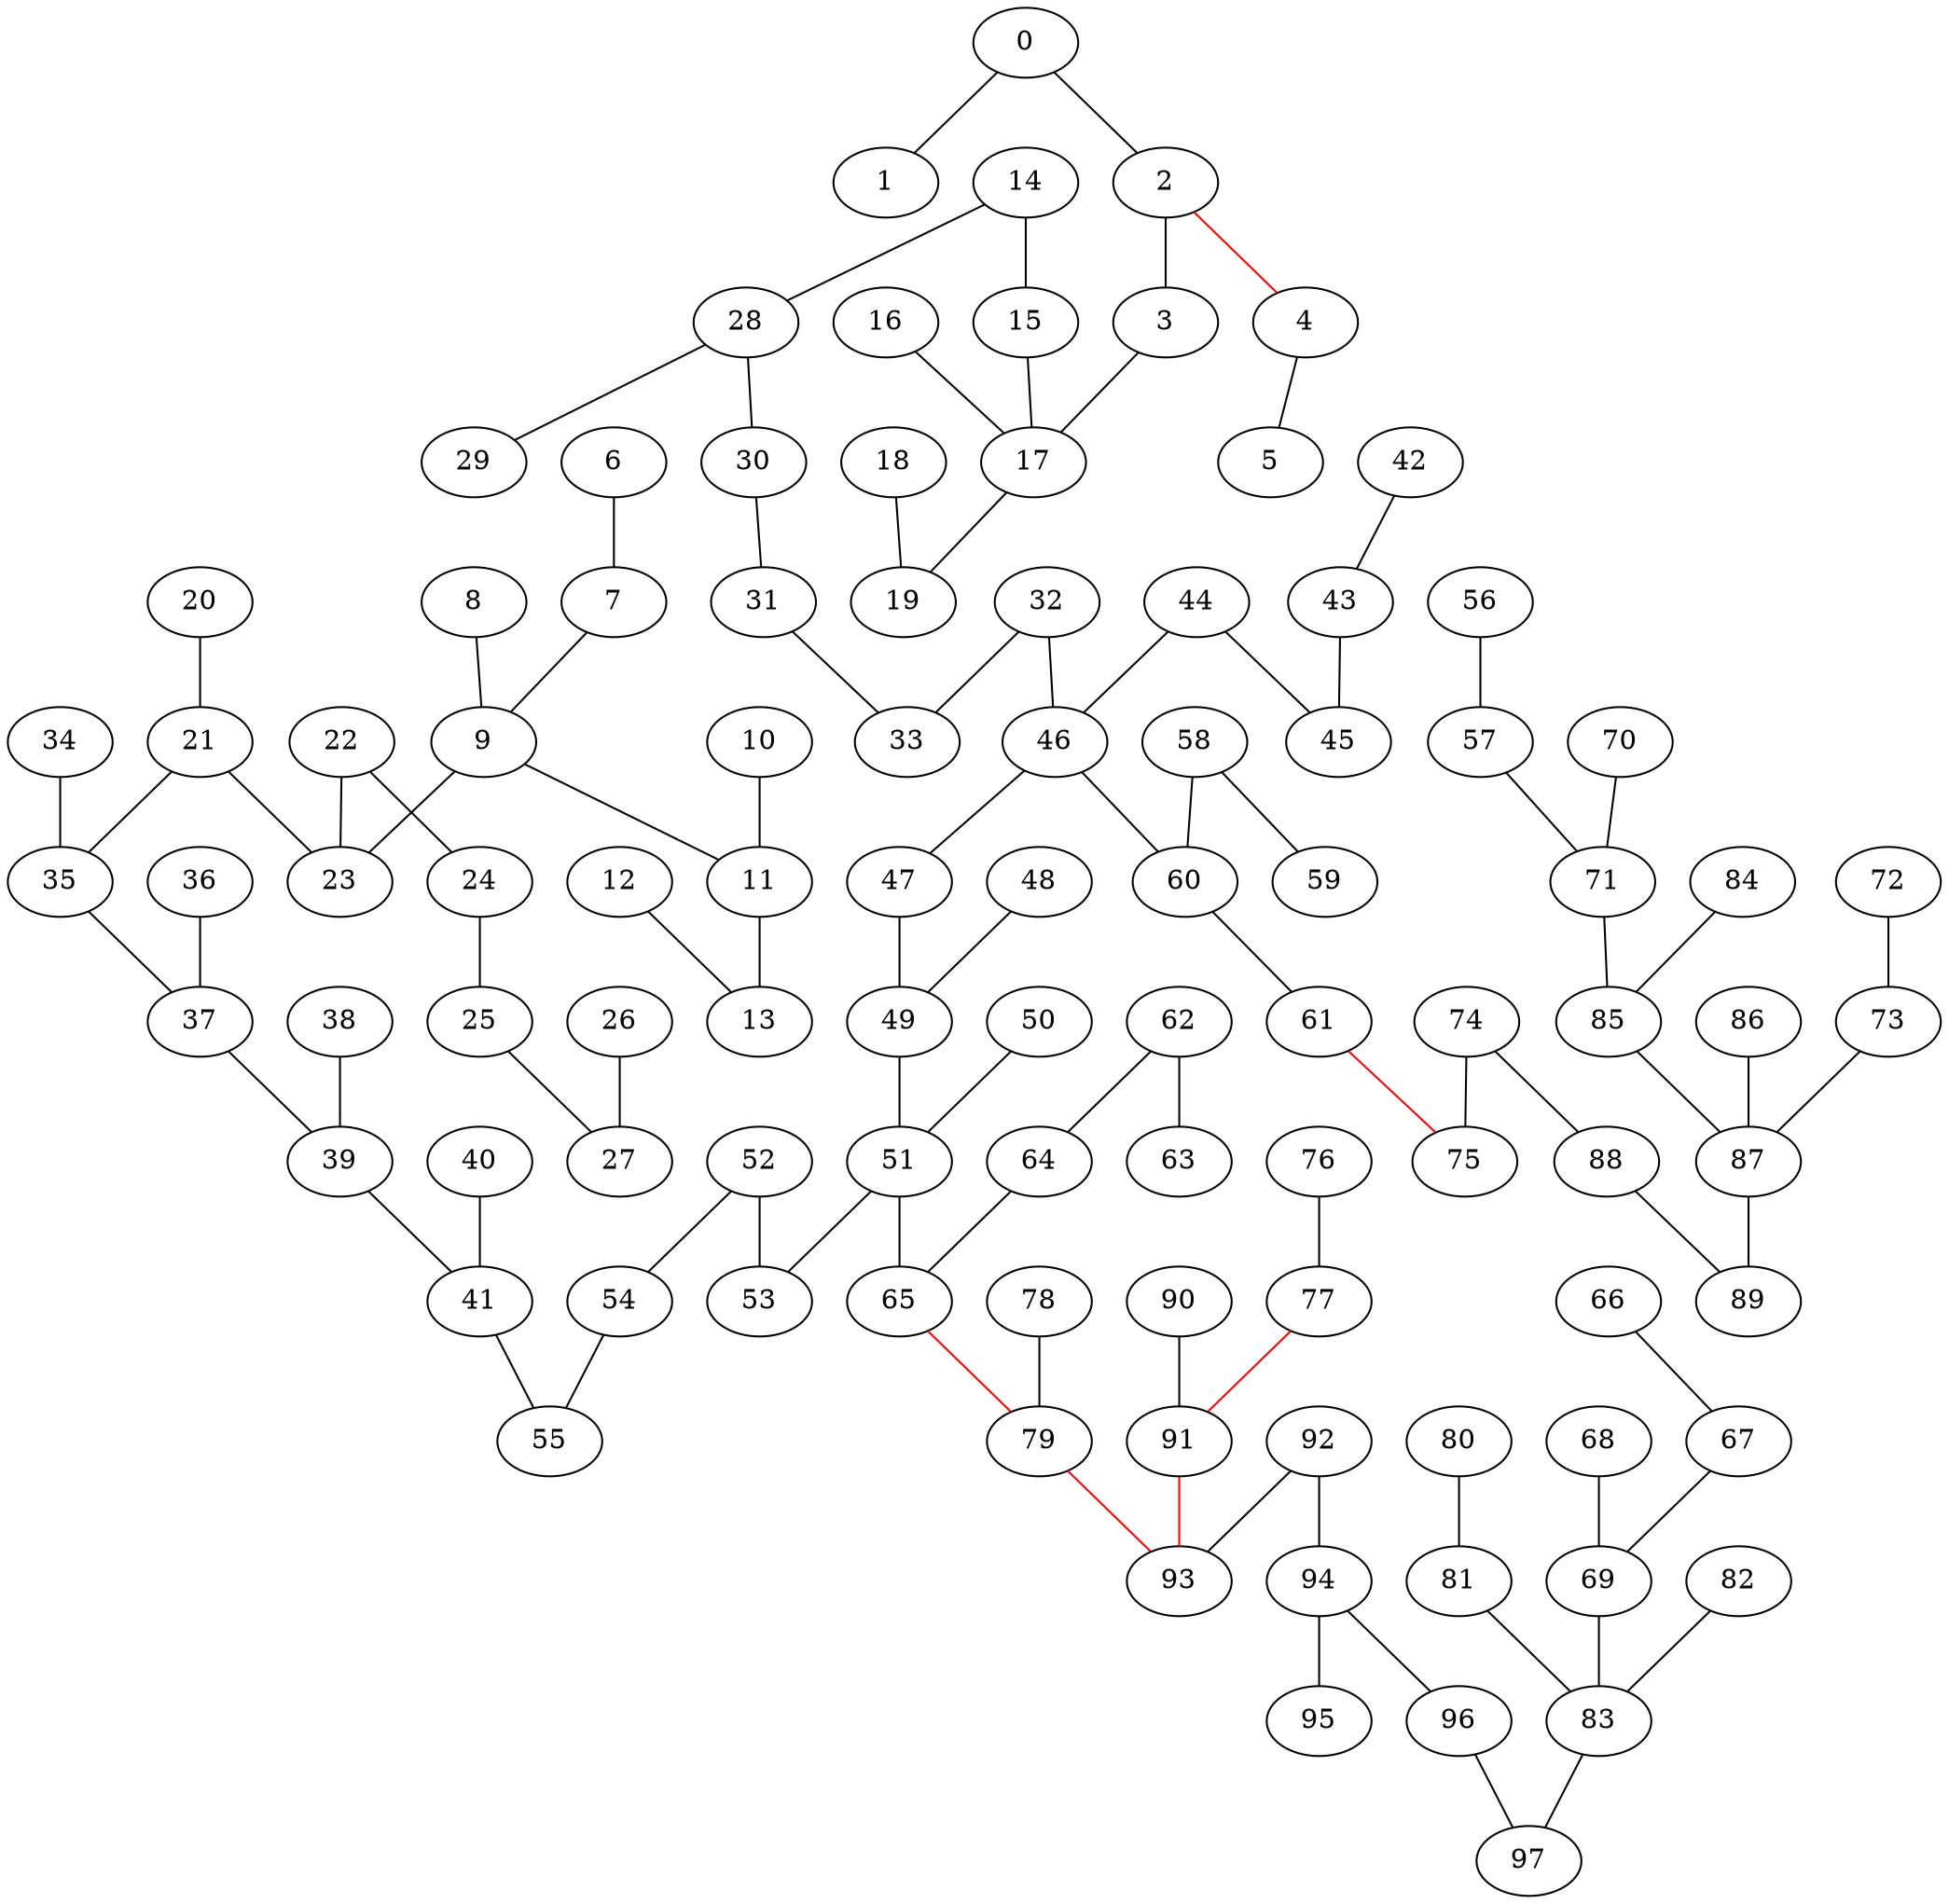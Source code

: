 graph {
0 -- 1
4 -- 5
10 -- 11
24 -- 25
52 -- 53
50 -- 51
22 -- 23
48 -- 49
46 -- 47
20 -- 21
44 -- 45
96 -- 97
90 -- 91
92 -- 93
94 -- 95
40 -- 41
42 -- 43
88 -- 89
84 -- 85
86 -- 87
80 -- 81
82 -- 83
2 -- 3
8 -- 9
18 -- 19
38 -- 39
78 -- 79
36 -- 37
76 -- 77
74 -- 75
16 -- 17
34 -- 35
72 -- 73
70 -- 71
66 -- 67
68 -- 69
6 -- 7
14 -- 15
32 -- 33
64 -- 65
30 -- 31
62 -- 63
60 -- 61
12 -- 13
28 -- 29
58 -- 59
26 -- 27
56 -- 57
54 -- 55
25 -- 27
52 -- 54
94 -- 96
11 -- 13
39 -- 41
81 -- 83
67 -- 69
71 -- 85
49 -- 51
44 -- 46
21 -- 23
2 -- 4 [color="red"]
91 -- 93 [color="red"]
62 -- 64
87 -- 89
83 -- 97
69 -- 83
58 -- 60
79 -- 93 [color="red"]
77 -- 91 [color="red"]
74 -- 88
73 -- 87
35 -- 37
17 -- 19
7 -- 9
31 -- 33
65 -- 79 [color="red"]
61 -- 75 [color="red"]
57 -- 71
22 -- 24
92 -- 94
85 -- 87
15 -- 17
51 -- 53
0 -- 2
43 -- 45
9 -- 11
37 -- 39
28 -- 30
32 -- 46
41 -- 55
51 -- 65
21 -- 35
14 -- 28
46 -- 60
3 -- 17
9 -- 23
47 -- 49
}